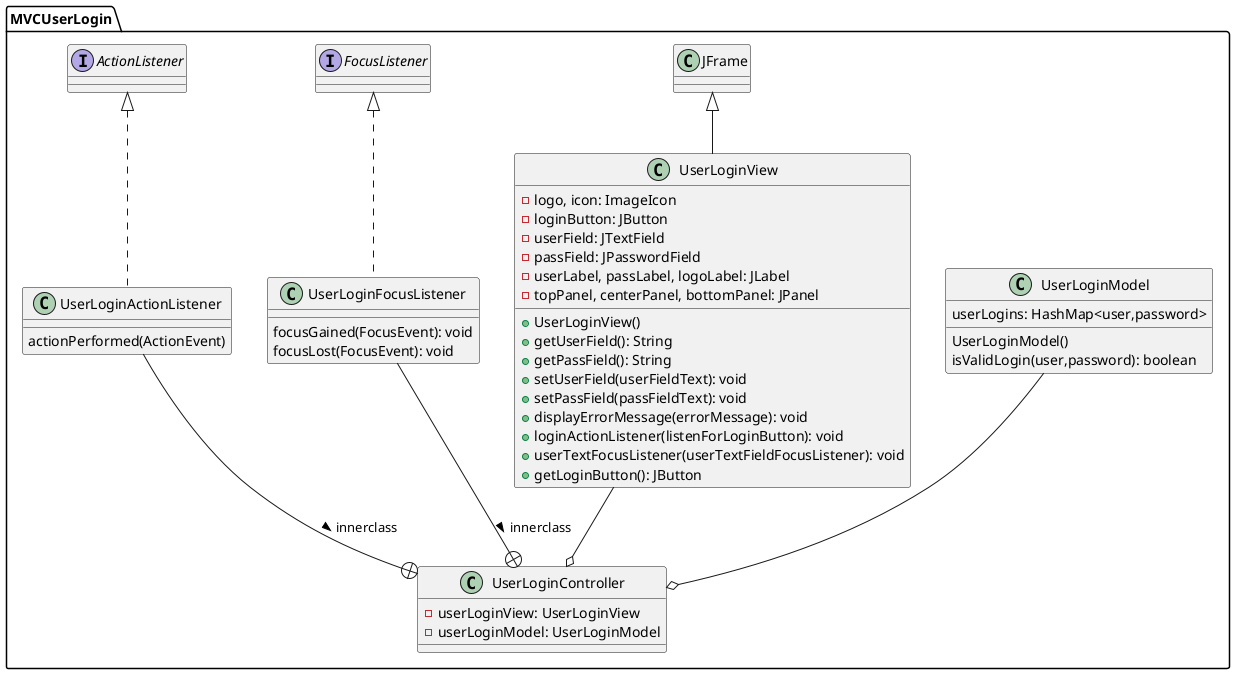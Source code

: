 @startuml
'https://plantuml.com/class-diagram


package MVCUserLogin {
class UserLoginModel {
    userLogins: HashMap<user,password>
    UserLoginModel()
    isValidLogin(user,password): boolean
}

class UserLoginView extends JFrame {
    -logo, icon: ImageIcon
    -loginButton: JButton
    -userField: JTextField
    -passField: JPasswordField
    -userLabel, passLabel, logoLabel: JLabel
    -topPanel, centerPanel, bottomPanel: JPanel
    +UserLoginView()
    +getUserField(): String
    +getPassField(): String
    +setUserField(userFieldText): void
    +setPassField(passFieldText): void
    +displayErrorMessage(errorMessage): void
    +loginActionListener(listenForLoginButton): void
    +userTextFocusListener(userTextFieldFocusListener): void
    +getLoginButton(): JButton
}

class UserLoginController {
    -userLoginView: UserLoginView
    -userLoginModel: UserLoginModel
}

class UserLoginFocusListener implements FocusListener {
    focusGained(FocusEvent): void
    focusLost(FocusEvent): void
}

class UserLoginActionListener implements ActionListener {
    actionPerformed(ActionEvent)
}

UserLoginView --o UserLoginController
UserLoginModel --o UserLoginController
UserLoginActionListener --+ UserLoginController : innerclass >
UserLoginFocusListener --+ UserLoginController : innerclass >

}

@enduml